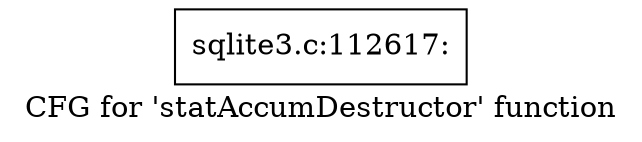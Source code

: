 digraph "CFG for 'statAccumDestructor' function" {
	label="CFG for 'statAccumDestructor' function";

	Node0x55c0fa353760 [shape=record,label="{sqlite3.c:112617:}"];
}
